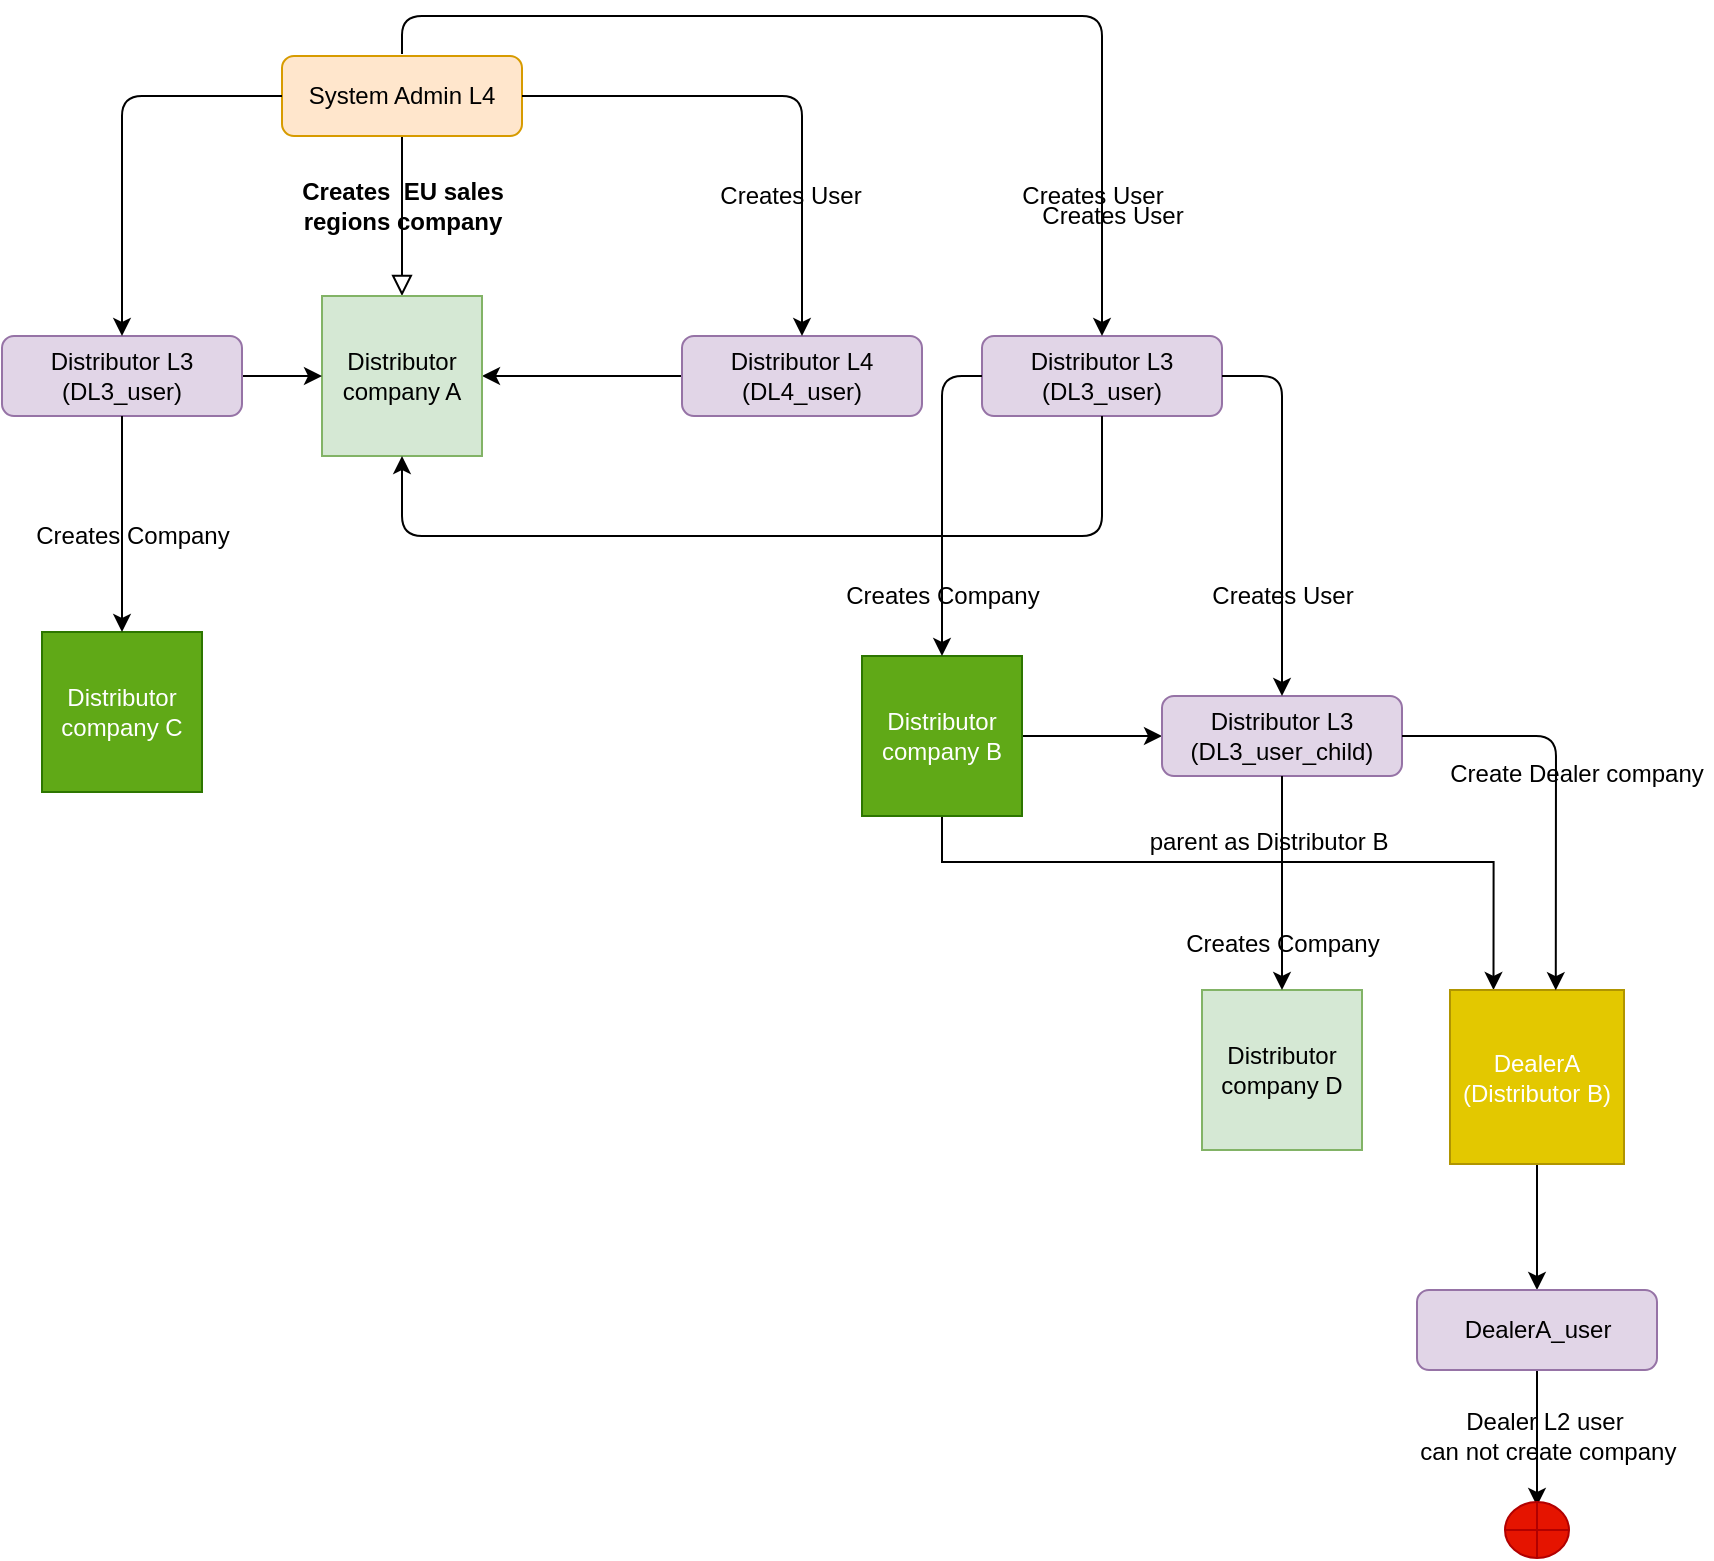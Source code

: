 <mxfile version="14.5.1" type="github">
  <diagram id="C5RBs43oDa-KdzZeNtuy" name="Page-1">
    <mxGraphModel dx="1553" dy="569" grid="0" gridSize="10" guides="1" tooltips="1" connect="1" arrows="1" fold="1" page="0" pageScale="1" pageWidth="827" pageHeight="1169" math="0" shadow="0">
      <root>
        <mxCell id="WIyWlLk6GJQsqaUBKTNV-0" />
        <mxCell id="WIyWlLk6GJQsqaUBKTNV-1" parent="WIyWlLk6GJQsqaUBKTNV-0" />
        <mxCell id="WIyWlLk6GJQsqaUBKTNV-2" value="" style="rounded=0;html=1;jettySize=auto;orthogonalLoop=1;fontSize=11;endArrow=block;endFill=0;endSize=8;strokeWidth=1;shadow=0;labelBackgroundColor=none;edgeStyle=orthogonalEdgeStyle;entryX=0.5;entryY=0;entryDx=0;entryDy=0;exitX=0.5;exitY=1;exitDx=0;exitDy=0;" parent="WIyWlLk6GJQsqaUBKTNV-1" source="WIyWlLk6GJQsqaUBKTNV-3" target="Gp6RCWNLvrXACnUw41Ad-8" edge="1">
          <mxGeometry relative="1" as="geometry">
            <mxPoint x="220" y="190" as="targetPoint" />
          </mxGeometry>
        </mxCell>
        <mxCell id="WIyWlLk6GJQsqaUBKTNV-3" value="System Admin L4" style="rounded=1;whiteSpace=wrap;html=1;fontSize=12;glass=0;strokeWidth=1;shadow=0;fillColor=#ffe6cc;strokeColor=#d79b00;" parent="WIyWlLk6GJQsqaUBKTNV-1" vertex="1">
          <mxGeometry x="160" y="80" width="120" height="40" as="geometry" />
        </mxCell>
        <mxCell id="Gp6RCWNLvrXACnUw41Ad-5" style="edgeStyle=orthogonalEdgeStyle;rounded=0;orthogonalLoop=1;jettySize=auto;html=1;" edge="1" parent="WIyWlLk6GJQsqaUBKTNV-1" source="WIyWlLk6GJQsqaUBKTNV-7" target="Gp6RCWNLvrXACnUw41Ad-8">
          <mxGeometry relative="1" as="geometry">
            <mxPoint x="275" y="240" as="targetPoint" />
          </mxGeometry>
        </mxCell>
        <mxCell id="WIyWlLk6GJQsqaUBKTNV-7" value="Distributor L4 (DL4_user)" style="rounded=1;whiteSpace=wrap;html=1;fontSize=12;glass=0;strokeWidth=1;shadow=0;fillColor=#e1d5e7;strokeColor=#9673a6;" parent="WIyWlLk6GJQsqaUBKTNV-1" vertex="1">
          <mxGeometry x="360" y="220" width="120" height="40" as="geometry" />
        </mxCell>
        <mxCell id="WIyWlLk6GJQsqaUBKTNV-8" value="No" style="rounded=0;html=1;jettySize=auto;orthogonalLoop=1;fontSize=11;endArrow=block;endFill=0;endSize=8;strokeWidth=1;shadow=0;labelBackgroundColor=none;edgeStyle=orthogonalEdgeStyle;" parent="WIyWlLk6GJQsqaUBKTNV-1" target="WIyWlLk6GJQsqaUBKTNV-11" edge="1">
          <mxGeometry x="0.333" y="20" relative="1" as="geometry">
            <mxPoint as="offset" />
            <mxPoint x="220" y="370" as="sourcePoint" />
          </mxGeometry>
        </mxCell>
        <mxCell id="WIyWlLk6GJQsqaUBKTNV-9" value="Yes" style="edgeStyle=orthogonalEdgeStyle;rounded=0;html=1;jettySize=auto;orthogonalLoop=1;fontSize=11;endArrow=block;endFill=0;endSize=8;strokeWidth=1;shadow=0;labelBackgroundColor=none;" parent="WIyWlLk6GJQsqaUBKTNV-1" target="WIyWlLk6GJQsqaUBKTNV-12" edge="1">
          <mxGeometry y="10" relative="1" as="geometry">
            <mxPoint as="offset" />
            <mxPoint x="270" y="330" as="sourcePoint" />
          </mxGeometry>
        </mxCell>
        <mxCell id="Gp6RCWNLvrXACnUw41Ad-2" value="&lt;b&gt;Creates&amp;nbsp; EU sales &lt;br&gt;regions company&lt;/b&gt;" style="text;html=1;align=center;verticalAlign=middle;resizable=0;points=[];autosize=1;" vertex="1" parent="WIyWlLk6GJQsqaUBKTNV-1">
          <mxGeometry x="160" y="140" width="120" height="30" as="geometry" />
        </mxCell>
        <mxCell id="Gp6RCWNLvrXACnUw41Ad-3" value="Creates User" style="text;html=1;align=center;verticalAlign=middle;resizable=0;points=[];autosize=1;" vertex="1" parent="WIyWlLk6GJQsqaUBKTNV-1">
          <mxGeometry x="369" y="140" width="90" height="20" as="geometry" />
        </mxCell>
        <mxCell id="Gp6RCWNLvrXACnUw41Ad-4" value="" style="endArrow=classic;html=1;exitX=1;exitY=0.5;exitDx=0;exitDy=0;entryX=0.5;entryY=0;entryDx=0;entryDy=0;" edge="1" parent="WIyWlLk6GJQsqaUBKTNV-1" source="WIyWlLk6GJQsqaUBKTNV-3" target="WIyWlLk6GJQsqaUBKTNV-7">
          <mxGeometry width="50" height="50" relative="1" as="geometry">
            <mxPoint x="390" y="340" as="sourcePoint" />
            <mxPoint x="440" y="290" as="targetPoint" />
            <Array as="points">
              <mxPoint x="420" y="100" />
            </Array>
          </mxGeometry>
        </mxCell>
        <mxCell id="Gp6RCWNLvrXACnUw41Ad-7" value="Distributor L3&lt;br&gt;(DL3_user)" style="rounded=1;whiteSpace=wrap;html=1;fontSize=12;glass=0;strokeWidth=1;shadow=0;fillColor=#e1d5e7;strokeColor=#9673a6;" vertex="1" parent="WIyWlLk6GJQsqaUBKTNV-1">
          <mxGeometry x="510" y="220" width="120" height="40" as="geometry" />
        </mxCell>
        <mxCell id="Gp6RCWNLvrXACnUw41Ad-8" value="Distributor company A" style="whiteSpace=wrap;html=1;aspect=fixed;fillColor=#d5e8d4;strokeColor=#82b366;" vertex="1" parent="WIyWlLk6GJQsqaUBKTNV-1">
          <mxGeometry x="180" y="200" width="80" height="80" as="geometry" />
        </mxCell>
        <mxCell id="Gp6RCWNLvrXACnUw41Ad-13" value="" style="endArrow=classic;html=1;entryX=0.5;entryY=0;entryDx=0;entryDy=0;" edge="1" parent="WIyWlLk6GJQsqaUBKTNV-1" target="Gp6RCWNLvrXACnUw41Ad-7">
          <mxGeometry width="50" height="50" relative="1" as="geometry">
            <mxPoint x="220" y="79" as="sourcePoint" />
            <mxPoint x="440" y="270" as="targetPoint" />
            <Array as="points">
              <mxPoint x="220" y="60" />
              <mxPoint x="570" y="60" />
            </Array>
          </mxGeometry>
        </mxCell>
        <mxCell id="Gp6RCWNLvrXACnUw41Ad-14" value="Creates User" style="text;html=1;align=center;verticalAlign=middle;resizable=0;points=[];autosize=1;" vertex="1" parent="WIyWlLk6GJQsqaUBKTNV-1">
          <mxGeometry x="520" y="140" width="90" height="20" as="geometry" />
        </mxCell>
        <mxCell id="Gp6RCWNLvrXACnUw41Ad-41" style="edgeStyle=orthogonalEdgeStyle;rounded=0;orthogonalLoop=1;jettySize=auto;html=1;entryX=0;entryY=0.5;entryDx=0;entryDy=0;" edge="1" parent="WIyWlLk6GJQsqaUBKTNV-1" source="Gp6RCWNLvrXACnUw41Ad-17" target="Gp6RCWNLvrXACnUw41Ad-26">
          <mxGeometry relative="1" as="geometry" />
        </mxCell>
        <mxCell id="Gp6RCWNLvrXACnUw41Ad-44" style="edgeStyle=orthogonalEdgeStyle;rounded=0;orthogonalLoop=1;jettySize=auto;html=1;exitX=0.5;exitY=1;exitDx=0;exitDy=0;entryX=0.25;entryY=0;entryDx=0;entryDy=0;" edge="1" parent="WIyWlLk6GJQsqaUBKTNV-1" source="Gp6RCWNLvrXACnUw41Ad-17" target="Gp6RCWNLvrXACnUw41Ad-42">
          <mxGeometry relative="1" as="geometry">
            <mxPoint x="774" y="557" as="targetPoint" />
            <Array as="points">
              <mxPoint x="490" y="483" />
              <mxPoint x="766" y="483" />
            </Array>
          </mxGeometry>
        </mxCell>
        <mxCell id="Gp6RCWNLvrXACnUw41Ad-17" value="Distributor company B" style="whiteSpace=wrap;html=1;aspect=fixed;fillColor=#60a917;strokeColor=#2D7600;fontColor=#ffffff;" vertex="1" parent="WIyWlLk6GJQsqaUBKTNV-1">
          <mxGeometry x="450" y="380" width="80" height="80" as="geometry" />
        </mxCell>
        <mxCell id="Gp6RCWNLvrXACnUw41Ad-18" value="" style="endArrow=classic;html=1;entryX=0.5;entryY=1;entryDx=0;entryDy=0;" edge="1" parent="WIyWlLk6GJQsqaUBKTNV-1" target="Gp6RCWNLvrXACnUw41Ad-8">
          <mxGeometry width="50" height="50" relative="1" as="geometry">
            <mxPoint x="570" y="260" as="sourcePoint" />
            <mxPoint x="440" y="260" as="targetPoint" />
            <Array as="points">
              <mxPoint x="570" y="320" />
              <mxPoint x="220" y="320" />
            </Array>
          </mxGeometry>
        </mxCell>
        <mxCell id="Gp6RCWNLvrXACnUw41Ad-21" value="Creates User" style="text;html=1;align=center;verticalAlign=middle;resizable=0;points=[];autosize=1;" vertex="1" parent="WIyWlLk6GJQsqaUBKTNV-1">
          <mxGeometry x="530" y="150" width="90" height="20" as="geometry" />
        </mxCell>
        <mxCell id="Gp6RCWNLvrXACnUw41Ad-23" value="Creates Company" style="text;html=1;align=center;verticalAlign=middle;resizable=0;points=[];autosize=1;" vertex="1" parent="WIyWlLk6GJQsqaUBKTNV-1">
          <mxGeometry x="435" y="340" width="110" height="20" as="geometry" />
        </mxCell>
        <mxCell id="Gp6RCWNLvrXACnUw41Ad-26" value="Distributor L3 (DL3_user_child)" style="rounded=1;whiteSpace=wrap;html=1;fontSize=12;glass=0;strokeWidth=1;shadow=0;fillColor=#e1d5e7;strokeColor=#9673a6;" vertex="1" parent="WIyWlLk6GJQsqaUBKTNV-1">
          <mxGeometry x="600" y="400" width="120" height="40" as="geometry" />
        </mxCell>
        <mxCell id="Gp6RCWNLvrXACnUw41Ad-27" value="Creates User" style="text;html=1;align=center;verticalAlign=middle;resizable=0;points=[];autosize=1;" vertex="1" parent="WIyWlLk6GJQsqaUBKTNV-1">
          <mxGeometry x="615" y="340" width="90" height="20" as="geometry" />
        </mxCell>
        <mxCell id="Gp6RCWNLvrXACnUw41Ad-29" value="" style="endArrow=classic;html=1;entryX=0.5;entryY=0;entryDx=0;entryDy=0;exitX=0;exitY=0.5;exitDx=0;exitDy=0;" edge="1" parent="WIyWlLk6GJQsqaUBKTNV-1" source="Gp6RCWNLvrXACnUw41Ad-7" target="Gp6RCWNLvrXACnUw41Ad-17">
          <mxGeometry width="50" height="50" relative="1" as="geometry">
            <mxPoint x="390" y="380" as="sourcePoint" />
            <mxPoint x="440" y="330" as="targetPoint" />
            <Array as="points">
              <mxPoint x="490" y="240" />
            </Array>
          </mxGeometry>
        </mxCell>
        <mxCell id="Gp6RCWNLvrXACnUw41Ad-30" value="" style="endArrow=classic;html=1;entryX=0.5;entryY=0;entryDx=0;entryDy=0;exitX=1;exitY=0.5;exitDx=0;exitDy=0;" edge="1" parent="WIyWlLk6GJQsqaUBKTNV-1" source="Gp6RCWNLvrXACnUw41Ad-7" target="Gp6RCWNLvrXACnUw41Ad-26">
          <mxGeometry width="50" height="50" relative="1" as="geometry">
            <mxPoint x="390" y="380" as="sourcePoint" />
            <mxPoint x="440" y="330" as="targetPoint" />
            <Array as="points">
              <mxPoint x="660" y="240" />
            </Array>
          </mxGeometry>
        </mxCell>
        <mxCell id="Gp6RCWNLvrXACnUw41Ad-34" style="edgeStyle=orthogonalEdgeStyle;rounded=0;orthogonalLoop=1;jettySize=auto;html=1;entryX=0;entryY=0.5;entryDx=0;entryDy=0;" edge="1" parent="WIyWlLk6GJQsqaUBKTNV-1" source="Gp6RCWNLvrXACnUw41Ad-32" target="Gp6RCWNLvrXACnUw41Ad-8">
          <mxGeometry relative="1" as="geometry" />
        </mxCell>
        <mxCell id="Gp6RCWNLvrXACnUw41Ad-32" value="Distributor L3&lt;br&gt;(DL3_user)" style="rounded=1;whiteSpace=wrap;html=1;fontSize=12;glass=0;strokeWidth=1;shadow=0;fillColor=#e1d5e7;strokeColor=#9673a6;" vertex="1" parent="WIyWlLk6GJQsqaUBKTNV-1">
          <mxGeometry x="20" y="220" width="120" height="40" as="geometry" />
        </mxCell>
        <mxCell id="Gp6RCWNLvrXACnUw41Ad-33" value="" style="endArrow=classic;html=1;exitX=0;exitY=0.5;exitDx=0;exitDy=0;entryX=0.5;entryY=0;entryDx=0;entryDy=0;" edge="1" parent="WIyWlLk6GJQsqaUBKTNV-1" source="WIyWlLk6GJQsqaUBKTNV-3" target="Gp6RCWNLvrXACnUw41Ad-32">
          <mxGeometry width="50" height="50" relative="1" as="geometry">
            <mxPoint x="390" y="310" as="sourcePoint" />
            <mxPoint x="80" y="216" as="targetPoint" />
            <Array as="points">
              <mxPoint x="80" y="100" />
              <mxPoint x="80" y="180" />
            </Array>
          </mxGeometry>
        </mxCell>
        <mxCell id="Gp6RCWNLvrXACnUw41Ad-35" value="Distributor company C" style="whiteSpace=wrap;html=1;aspect=fixed;fillColor=#60a917;strokeColor=#2D7600;fontColor=#ffffff;" vertex="1" parent="WIyWlLk6GJQsqaUBKTNV-1">
          <mxGeometry x="40" y="368" width="80" height="80" as="geometry" />
        </mxCell>
        <mxCell id="Gp6RCWNLvrXACnUw41Ad-36" value="" style="endArrow=classic;html=1;entryX=0.5;entryY=0;entryDx=0;entryDy=0;exitX=0.5;exitY=1;exitDx=0;exitDy=0;" edge="1" parent="WIyWlLk6GJQsqaUBKTNV-1" target="Gp6RCWNLvrXACnUw41Ad-35" source="Gp6RCWNLvrXACnUw41Ad-32">
          <mxGeometry width="50" height="50" relative="1" as="geometry">
            <mxPoint x="520" y="250" as="sourcePoint" />
            <mxPoint x="450" y="340" as="targetPoint" />
            <Array as="points" />
          </mxGeometry>
        </mxCell>
        <mxCell id="Gp6RCWNLvrXACnUw41Ad-37" value="Creates Company" style="text;html=1;align=center;verticalAlign=middle;resizable=0;points=[];autosize=1;" vertex="1" parent="WIyWlLk6GJQsqaUBKTNV-1">
          <mxGeometry x="30" y="310" width="110" height="20" as="geometry" />
        </mxCell>
        <mxCell id="Gp6RCWNLvrXACnUw41Ad-38" value="Distributor company D" style="whiteSpace=wrap;html=1;aspect=fixed;fillColor=#d5e8d4;strokeColor=#82b366;" vertex="1" parent="WIyWlLk6GJQsqaUBKTNV-1">
          <mxGeometry x="620" y="547" width="80" height="80" as="geometry" />
        </mxCell>
        <mxCell id="Gp6RCWNLvrXACnUw41Ad-39" value="" style="endArrow=classic;html=1;entryX=0.5;entryY=0;entryDx=0;entryDy=0;exitX=0.5;exitY=1;exitDx=0;exitDy=0;" edge="1" parent="WIyWlLk6GJQsqaUBKTNV-1" source="Gp6RCWNLvrXACnUw41Ad-26" target="Gp6RCWNLvrXACnUw41Ad-38">
          <mxGeometry width="50" height="50" relative="1" as="geometry">
            <mxPoint x="604" y="410" as="sourcePoint" />
            <mxPoint x="584" y="550" as="targetPoint" />
            <Array as="points" />
          </mxGeometry>
        </mxCell>
        <mxCell id="Gp6RCWNLvrXACnUw41Ad-40" value="Creates Company" style="text;html=1;align=center;verticalAlign=middle;resizable=0;points=[];autosize=1;" vertex="1" parent="WIyWlLk6GJQsqaUBKTNV-1">
          <mxGeometry x="605" y="514" width="110" height="20" as="geometry" />
        </mxCell>
        <mxCell id="Gp6RCWNLvrXACnUw41Ad-50" style="edgeStyle=orthogonalEdgeStyle;rounded=0;orthogonalLoop=1;jettySize=auto;html=1;entryX=0.5;entryY=0;entryDx=0;entryDy=0;" edge="1" parent="WIyWlLk6GJQsqaUBKTNV-1" source="Gp6RCWNLvrXACnUw41Ad-42" target="Gp6RCWNLvrXACnUw41Ad-49">
          <mxGeometry relative="1" as="geometry" />
        </mxCell>
        <mxCell id="Gp6RCWNLvrXACnUw41Ad-42" value="DealerA &lt;br&gt;(Distributor B)" style="whiteSpace=wrap;html=1;aspect=fixed;fillColor=#e3c800;strokeColor=#B09500;fontColor=#ffffff;" vertex="1" parent="WIyWlLk6GJQsqaUBKTNV-1">
          <mxGeometry x="744" y="547" width="87" height="87" as="geometry" />
        </mxCell>
        <mxCell id="Gp6RCWNLvrXACnUw41Ad-43" value="" style="endArrow=classic;html=1;entryX=0.608;entryY=0.001;entryDx=0;entryDy=0;exitX=1;exitY=0.5;exitDx=0;exitDy=0;entryPerimeter=0;" edge="1" parent="WIyWlLk6GJQsqaUBKTNV-1" source="Gp6RCWNLvrXACnUw41Ad-26" target="Gp6RCWNLvrXACnUw41Ad-42">
          <mxGeometry width="50" height="50" relative="1" as="geometry">
            <mxPoint x="640" y="250" as="sourcePoint" />
            <mxPoint x="670" y="410" as="targetPoint" />
            <Array as="points">
              <mxPoint x="797" y="420" />
            </Array>
          </mxGeometry>
        </mxCell>
        <mxCell id="Gp6RCWNLvrXACnUw41Ad-45" value="parent as Distributor B" style="text;html=1;align=center;verticalAlign=middle;resizable=0;points=[];autosize=1;" vertex="1" parent="WIyWlLk6GJQsqaUBKTNV-1">
          <mxGeometry x="588.5" y="464" width="129" height="18" as="geometry" />
        </mxCell>
        <mxCell id="Gp6RCWNLvrXACnUw41Ad-46" value="Create Dealer company" style="text;html=1;align=center;verticalAlign=middle;resizable=0;points=[];autosize=1;" vertex="1" parent="WIyWlLk6GJQsqaUBKTNV-1">
          <mxGeometry x="738" y="430" width="137" height="18" as="geometry" />
        </mxCell>
        <mxCell id="Gp6RCWNLvrXACnUw41Ad-52" style="edgeStyle=orthogonalEdgeStyle;rounded=0;orthogonalLoop=1;jettySize=auto;html=1;entryX=0.5;entryY=0.071;entryDx=0;entryDy=0;entryPerimeter=0;" edge="1" parent="WIyWlLk6GJQsqaUBKTNV-1" source="Gp6RCWNLvrXACnUw41Ad-49" target="Gp6RCWNLvrXACnUw41Ad-53">
          <mxGeometry relative="1" as="geometry">
            <mxPoint x="787.5" y="799.235" as="targetPoint" />
          </mxGeometry>
        </mxCell>
        <mxCell id="Gp6RCWNLvrXACnUw41Ad-49" value="DealerA_user" style="rounded=1;whiteSpace=wrap;html=1;fontSize=12;glass=0;strokeWidth=1;shadow=0;fillColor=#e1d5e7;strokeColor=#9673a6;" vertex="1" parent="WIyWlLk6GJQsqaUBKTNV-1">
          <mxGeometry x="727.5" y="697" width="120" height="40" as="geometry" />
        </mxCell>
        <mxCell id="Gp6RCWNLvrXACnUw41Ad-53" value="" style="shape=orEllipse;perimeter=ellipsePerimeter;whiteSpace=wrap;html=1;backgroundOutline=1;fillColor=#e51400;strokeColor=#B20000;fontColor=#ffffff;" vertex="1" parent="WIyWlLk6GJQsqaUBKTNV-1">
          <mxGeometry x="771.5" y="803" width="32" height="28" as="geometry" />
        </mxCell>
        <mxCell id="Gp6RCWNLvrXACnUw41Ad-54" value="Dealer L2 user&lt;br&gt;&amp;nbsp;can not create company" style="text;html=1;align=center;verticalAlign=middle;resizable=0;points=[];autosize=1;" vertex="1" parent="WIyWlLk6GJQsqaUBKTNV-1">
          <mxGeometry x="720" y="754" width="141" height="32" as="geometry" />
        </mxCell>
      </root>
    </mxGraphModel>
  </diagram>
</mxfile>
